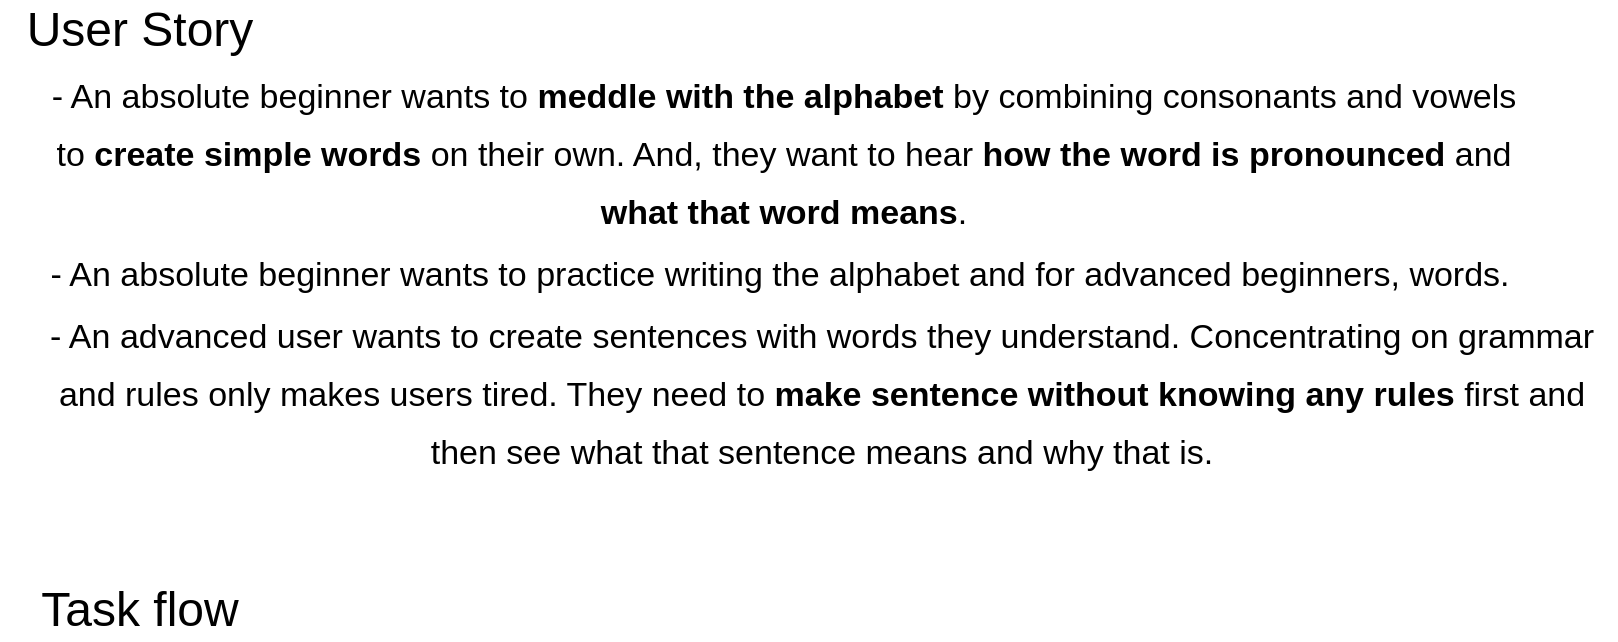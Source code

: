 <mxfile version="20.0.4" type="github">
  <diagram id="AlnoL4VqG4SdxzXQwVNW" name="Page-1">
    <mxGraphModel dx="820" dy="518" grid="1" gridSize="10" guides="1" tooltips="1" connect="1" arrows="1" fold="1" page="1" pageScale="1" pageWidth="850" pageHeight="1100" math="0" shadow="0">
      <root>
        <mxCell id="0" />
        <mxCell id="1" parent="0" />
        <mxCell id="8-lWjJV1vTSoglG4YD1p-1" value="User Story" style="text;html=1;strokeColor=none;fillColor=none;align=center;verticalAlign=middle;whiteSpace=wrap;rounded=0;fontSize=24;" parent="1" vertex="1">
          <mxGeometry x="20" y="20" width="140" height="30" as="geometry" />
        </mxCell>
        <mxCell id="8-lWjJV1vTSoglG4YD1p-2" value="&lt;font style=&quot;font-size: 17px;&quot;&gt;- An absolute beginner wants to &lt;b&gt;meddle with the alphabet&lt;/b&gt; by combining consonants and vowels to &lt;b&gt;create simple words&lt;/b&gt; on their own. And, they want to hear &lt;b&gt;how the word is pronounced&lt;/b&gt; and &lt;b&gt;what that word means&lt;/b&gt;.&lt;/font&gt;" style="text;html=1;strokeColor=none;fillColor=none;align=center;verticalAlign=middle;whiteSpace=wrap;rounded=0;fontSize=24;" parent="1" vertex="1">
          <mxGeometry x="42" y="60" width="740" height="70" as="geometry" />
        </mxCell>
        <mxCell id="8-lWjJV1vTSoglG4YD1p-3" value="&lt;font style=&quot;font-size: 17px;&quot;&gt;- An absolute beginner wants to practice writing the alphabet and for advanced beginners, words.&lt;/font&gt;" style="text;html=1;strokeColor=none;fillColor=none;align=center;verticalAlign=middle;whiteSpace=wrap;rounded=0;fontSize=24;" parent="1" vertex="1">
          <mxGeometry x="30" y="140" width="760" height="30" as="geometry" />
        </mxCell>
        <mxCell id="8-lWjJV1vTSoglG4YD1p-4" value="&lt;font style=&quot;font-size: 17px;&quot;&gt;- An advanced user wants to create sentences with words they understand. Concentrating on grammar and rules only makes users tired. They need to &lt;b&gt;make sentence without knowing any rules&lt;/b&gt; first and then see what that sentence means and why that is.&lt;/font&gt;" style="text;html=1;strokeColor=none;fillColor=none;align=center;verticalAlign=middle;whiteSpace=wrap;rounded=0;fontSize=24;" parent="1" vertex="1">
          <mxGeometry x="34" y="185" width="794" height="60" as="geometry" />
        </mxCell>
        <mxCell id="8-lWjJV1vTSoglG4YD1p-5" value="Task flow" style="text;html=1;strokeColor=none;fillColor=none;align=center;verticalAlign=middle;whiteSpace=wrap;rounded=0;fontSize=24;" parent="1" vertex="1">
          <mxGeometry x="20" y="310" width="140" height="30" as="geometry" />
        </mxCell>
      </root>
    </mxGraphModel>
  </diagram>
</mxfile>
